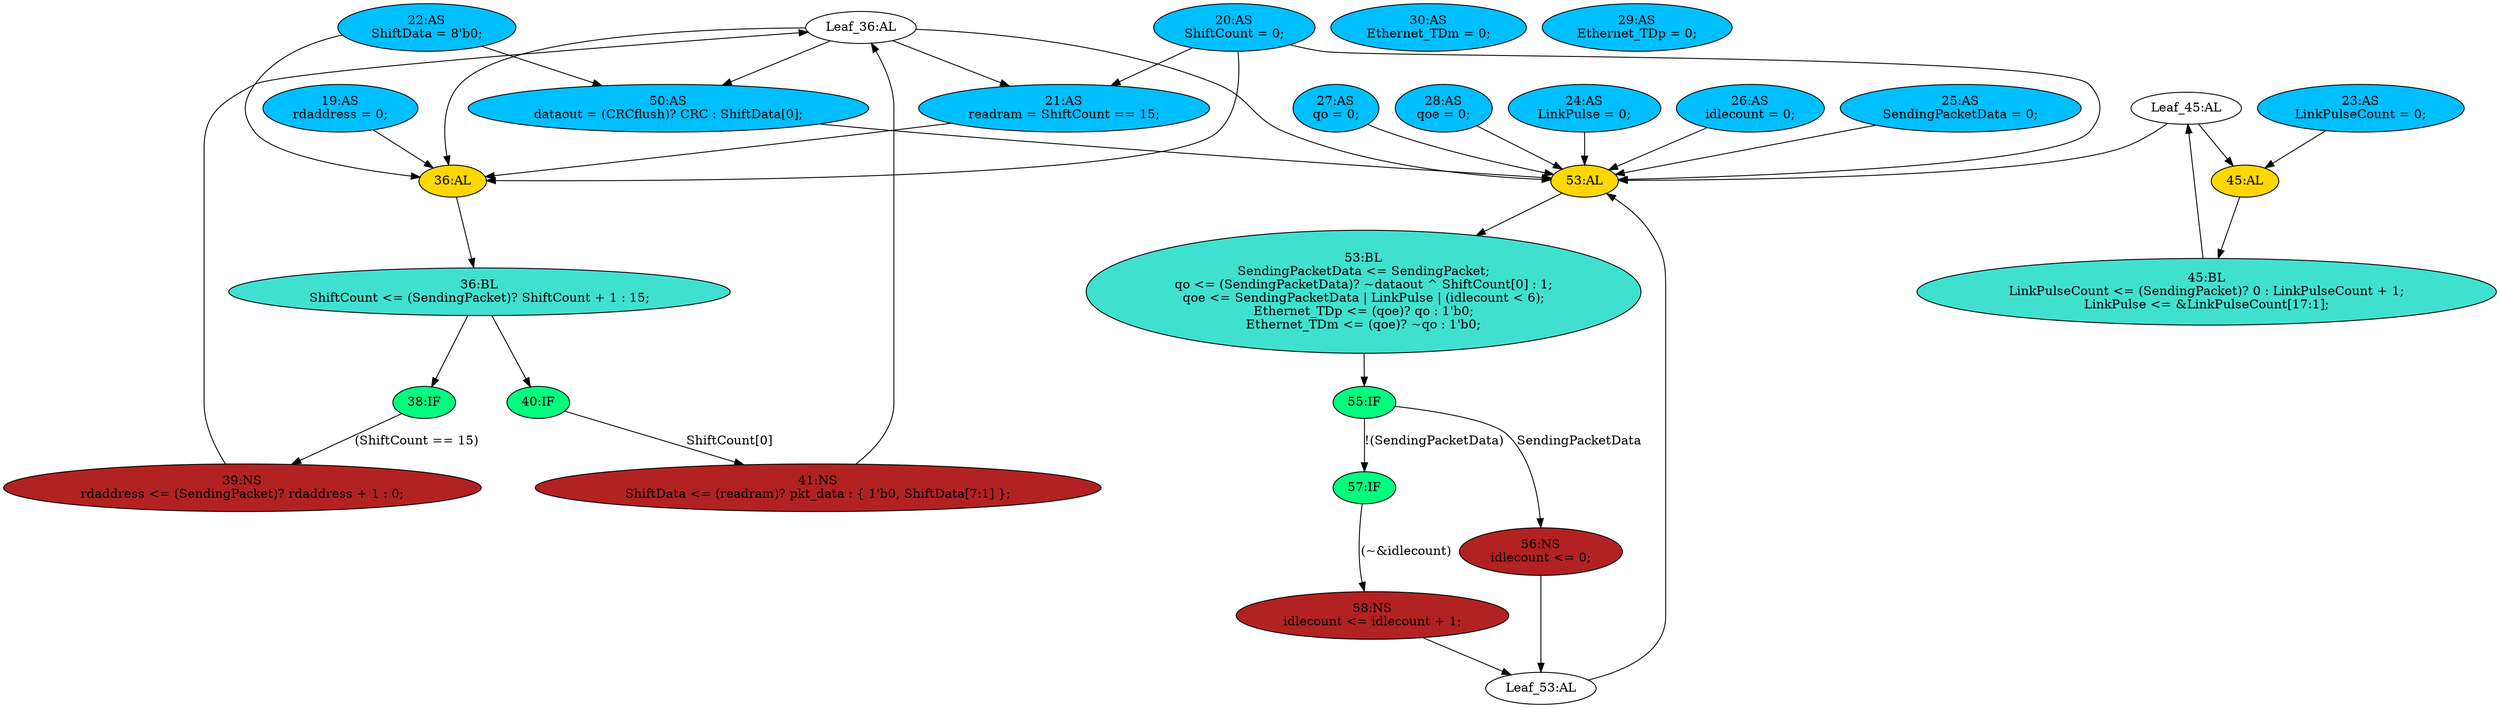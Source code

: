 strict digraph "compose( ,  )" {
	node [label="\N"];
	"Leaf_36:AL"	 [def_var="['ShiftCount', 'rdaddress', 'ShiftData']",
		label="Leaf_36:AL"];
	"36:AL"	 [ast="<pyverilog.vparser.ast.Always object at 0x7f4b0d41e610>",
		clk_sens=True,
		fillcolor=gold,
		label="36:AL",
		sens="['clk20']",
		statements="[]",
		style=filled,
		typ=Always,
		use_var="['pkt_data', 'readram', 'rdaddress', 'ShiftData', 'SendingPacket', 'ShiftCount']"];
	"Leaf_36:AL" -> "36:AL";
	"53:AL"	 [ast="<pyverilog.vparser.ast.Always object at 0x7f4b0d837c90>",
		clk_sens=True,
		fillcolor=gold,
		label="53:AL",
		sens="['clk20']",
		statements="[]",
		style=filled,
		typ=Always,
		use_var="['ShiftCount', 'idlecount', 'LinkPulse', 'SendingPacketData', 'qoe', 'dataout', 'SendingPacket', 'qo']"];
	"Leaf_36:AL" -> "53:AL";
	"50:AS"	 [ast="<pyverilog.vparser.ast.Assign object at 0x7f4b0d837ad0>",
		def_var="['dataout']",
		fillcolor=deepskyblue,
		label="50:AS
dataout = (CRCflush)? CRC : ShiftData[0];",
		statements="[]",
		style=filled,
		typ=Assign,
		use_var="['CRCflush', 'CRC', 'ShiftData']"];
	"Leaf_36:AL" -> "50:AS";
	"21:AS"	 [ast="<pyverilog.vparser.ast.Assign object at 0x7f4b0d879610>",
		def_var="['readram']",
		fillcolor=deepskyblue,
		label="21:AS
readram = ShiftCount == 15;",
		statements="[]",
		style=filled,
		typ=Assign,
		use_var="['ShiftCount']"];
	"Leaf_36:AL" -> "21:AS";
	"27:AS"	 [ast="<pyverilog.vparser.ast.Assign object at 0x7f4b0d6fcbd0>",
		def_var="['qo']",
		fillcolor=deepskyblue,
		label="27:AS
qo = 0;",
		statements="[]",
		style=filled,
		typ=Assign,
		use_var="[]"];
	"27:AS" -> "53:AL";
	"45:BL"	 [ast="<pyverilog.vparser.ast.Block object at 0x7f4b0d837590>",
		fillcolor=turquoise,
		label="45:BL
LinkPulseCount <= (SendingPacket)? 0 : LinkPulseCount + 1;
LinkPulse <= &LinkPulseCount[17:1];",
		statements="[<pyverilog.vparser.ast.NonblockingSubstitution object at 0x7f4b0d837410>, <pyverilog.vparser.ast.NonblockingSubstitution object \
at 0x7f4b0d8377d0>]",
		style=filled,
		typ=Block];
	"Leaf_45:AL"	 [def_var="['LinkPulse', 'LinkPulseCount']",
		label="Leaf_45:AL"];
	"45:BL" -> "Leaf_45:AL"	 [cond="[]",
		lineno=None];
	"30:AS"	 [ast="<pyverilog.vparser.ast.Assign object at 0x7f4b0d41e450>",
		def_var="['Ethernet_TDm']",
		fillcolor=deepskyblue,
		label="30:AS
Ethernet_TDm = 0;",
		statements="[]",
		style=filled,
		typ=Assign,
		use_var="[]"];
	"Leaf_45:AL" -> "53:AL";
	"45:AL"	 [ast="<pyverilog.vparser.ast.Always object at 0x7f4b0d837250>",
		clk_sens=True,
		fillcolor=gold,
		label="45:AL",
		sens="['clk20']",
		statements="[]",
		style=filled,
		typ=Always,
		use_var="['SendingPacket', 'LinkPulseCount']"];
	"Leaf_45:AL" -> "45:AL";
	"36:BL"	 [ast="<pyverilog.vparser.ast.Block object at 0x7f4b0d41ed50>",
		fillcolor=turquoise,
		label="36:BL
ShiftCount <= (SendingPacket)? ShiftCount + 1 : 15;",
		statements="[<pyverilog.vparser.ast.NonblockingSubstitution object at 0x7f4b0d41e810>]",
		style=filled,
		typ=Block];
	"36:AL" -> "36:BL"	 [cond="[]",
		lineno=None];
	"19:AS"	 [ast="<pyverilog.vparser.ast.Assign object at 0x7f4b0d845850>",
		def_var="['rdaddress']",
		fillcolor=deepskyblue,
		label="19:AS
rdaddress = 0;",
		statements="[]",
		style=filled,
		typ=Assign,
		use_var="[]"];
	"19:AS" -> "36:AL";
	"53:BL"	 [ast="<pyverilog.vparser.ast.Block object at 0x7f4b0d82dc90>",
		fillcolor=turquoise,
		label="53:BL
SendingPacketData <= SendingPacket;
qo <= (SendingPacketData)? ~dataout ^ ShiftCount[0] : 1;
qoe <= SendingPacketData | LinkPulse | (\
idlecount < 6);
Ethernet_TDp <= (qoe)? qo : 1'b0;
Ethernet_TDm <= (qoe)? ~qo : 1'b0;",
		statements="[<pyverilog.vparser.ast.NonblockingSubstitution object at 0x7f4b0d837e10>, <pyverilog.vparser.ast.NonblockingSubstitution object \
at 0x7f4b0d82d550>, <pyverilog.vparser.ast.NonblockingSubstitution object at 0x7f4b0d82d990>, <pyverilog.vparser.ast.NonblockingSubstitution \
object at 0x7f4b0d82dc10>, <pyverilog.vparser.ast.NonblockingSubstitution object at 0x7f4b0d82ded0>]",
		style=filled,
		typ=Block];
	"53:AL" -> "53:BL"	 [cond="[]",
		lineno=None];
	"50:AS" -> "53:AL";
	"58:NS"	 [ast="<pyverilog.vparser.ast.NonblockingSubstitution object at 0x7f4b0d82d450>",
		fillcolor=firebrick,
		label="58:NS
idlecount <= idlecount + 1;",
		statements="[<pyverilog.vparser.ast.NonblockingSubstitution object at 0x7f4b0d82d450>]",
		style=filled,
		typ=NonblockingSubstitution];
	"Leaf_53:AL"	 [def_var="['Ethernet_TDp', 'idlecount', 'SendingPacketData', 'qoe', 'Ethernet_TDm', 'qo']",
		label="Leaf_53:AL"];
	"58:NS" -> "Leaf_53:AL"	 [cond="[]",
		lineno=None];
	"38:IF"	 [ast="<pyverilog.vparser.ast.IfStatement object at 0x7f4b0d41ea10>",
		fillcolor=springgreen,
		label="38:IF",
		statements="[]",
		style=filled,
		typ=IfStatement];
	"39:NS"	 [ast="<pyverilog.vparser.ast.NonblockingSubstitution object at 0x7f4b0d41ec50>",
		fillcolor=firebrick,
		label="39:NS
rdaddress <= (SendingPacket)? rdaddress + 1 : 0;",
		statements="[<pyverilog.vparser.ast.NonblockingSubstitution object at 0x7f4b0d41ec50>]",
		style=filled,
		typ=NonblockingSubstitution];
	"38:IF" -> "39:NS"	 [cond="['ShiftCount']",
		label="(ShiftCount == 15)",
		lineno=38];
	"55:IF"	 [ast="<pyverilog.vparser.ast.IfStatement object at 0x7f4b0d82d0d0>",
		fillcolor=springgreen,
		label="55:IF",
		statements="[]",
		style=filled,
		typ=IfStatement];
	"57:IF"	 [ast="<pyverilog.vparser.ast.IfStatement object at 0x7f4b0d82d290>",
		fillcolor=springgreen,
		label="57:IF",
		statements="[]",
		style=filled,
		typ=IfStatement];
	"55:IF" -> "57:IF"	 [cond="['SendingPacketData']",
		label="!(SendingPacketData)",
		lineno=55];
	"56:NS"	 [ast="<pyverilog.vparser.ast.NonblockingSubstitution object at 0x7f4b0d82d110>",
		fillcolor=firebrick,
		label="56:NS
idlecount <= 0;",
		statements="[<pyverilog.vparser.ast.NonblockingSubstitution object at 0x7f4b0d82d110>]",
		style=filled,
		typ=NonblockingSubstitution];
	"55:IF" -> "56:NS"	 [cond="['SendingPacketData']",
		label=SendingPacketData,
		lineno=55];
	"45:AL" -> "45:BL"	 [cond="[]",
		lineno=None];
	"21:AS" -> "36:AL";
	"39:NS" -> "Leaf_36:AL"	 [cond="[]",
		lineno=None];
	"40:IF"	 [ast="<pyverilog.vparser.ast.IfStatement object at 0x7f4b0d41edd0>",
		fillcolor=springgreen,
		label="40:IF",
		statements="[]",
		style=filled,
		typ=IfStatement];
	"41:NS"	 [ast="<pyverilog.vparser.ast.NonblockingSubstitution object at 0x7f4b0d41ef50>",
		fillcolor=firebrick,
		label="41:NS
ShiftData <= (readram)? pkt_data : { 1'b0, ShiftData[7:1] };",
		statements="[<pyverilog.vparser.ast.NonblockingSubstitution object at 0x7f4b0d41ef50>]",
		style=filled,
		typ=NonblockingSubstitution];
	"40:IF" -> "41:NS"	 [cond="['ShiftCount']",
		label="ShiftCount[0]",
		lineno=40];
	"20:AS"	 [ast="<pyverilog.vparser.ast.Assign object at 0x7f4b0db91c90>",
		def_var="['ShiftCount']",
		fillcolor=deepskyblue,
		label="20:AS
ShiftCount = 0;",
		statements="[]",
		style=filled,
		typ=Assign,
		use_var="[]"];
	"20:AS" -> "36:AL";
	"20:AS" -> "53:AL";
	"20:AS" -> "21:AS";
	"22:AS"	 [ast="<pyverilog.vparser.ast.Assign object at 0x7f4b0d6fc910>",
		def_var="['ShiftData']",
		fillcolor=deepskyblue,
		label="22:AS
ShiftData = 8'b0;",
		statements="[]",
		style=filled,
		typ=Assign,
		use_var="[]"];
	"22:AS" -> "36:AL";
	"22:AS" -> "50:AS";
	"53:BL" -> "55:IF"	 [cond="[]",
		lineno=None];
	"28:AS"	 [ast="<pyverilog.vparser.ast.Assign object at 0x7f4b0d41e050>",
		def_var="['qoe']",
		fillcolor=deepskyblue,
		label="28:AS
qoe = 0;",
		statements="[]",
		style=filled,
		typ=Assign,
		use_var="[]"];
	"28:AS" -> "53:AL";
	"24:AS"	 [ast="<pyverilog.vparser.ast.Assign object at 0x7f4b0d6fc950>",
		def_var="['LinkPulse']",
		fillcolor=deepskyblue,
		label="24:AS
LinkPulse = 0;",
		statements="[]",
		style=filled,
		typ=Assign,
		use_var="[]"];
	"24:AS" -> "53:AL";
	"23:AS"	 [ast="<pyverilog.vparser.ast.Assign object at 0x7f4b0d6fcb50>",
		def_var="['LinkPulseCount']",
		fillcolor=deepskyblue,
		label="23:AS
LinkPulseCount = 0;",
		statements="[]",
		style=filled,
		typ=Assign,
		use_var="[]"];
	"23:AS" -> "45:AL";
	"57:IF" -> "58:NS"	 [cond="['idlecount']",
		label="(~&idlecount)",
		lineno=57];
	"56:NS" -> "Leaf_53:AL"	 [cond="[]",
		lineno=None];
	"Leaf_53:AL" -> "53:AL";
	"29:AS"	 [ast="<pyverilog.vparser.ast.Assign object at 0x7f4b0d41e250>",
		def_var="['Ethernet_TDp']",
		fillcolor=deepskyblue,
		label="29:AS
Ethernet_TDp = 0;",
		statements="[]",
		style=filled,
		typ=Assign,
		use_var="[]"];
	"26:AS"	 [ast="<pyverilog.vparser.ast.Assign object at 0x7f4b0d6fca10>",
		def_var="['idlecount']",
		fillcolor=deepskyblue,
		label="26:AS
idlecount = 0;",
		statements="[]",
		style=filled,
		typ=Assign,
		use_var="[]"];
	"26:AS" -> "53:AL";
	"36:BL" -> "38:IF"	 [cond="[]",
		lineno=None];
	"36:BL" -> "40:IF"	 [cond="[]",
		lineno=None];
	"41:NS" -> "Leaf_36:AL"	 [cond="[]",
		lineno=None];
	"25:AS"	 [ast="<pyverilog.vparser.ast.Assign object at 0x7f4b0d6fc3d0>",
		def_var="['SendingPacketData']",
		fillcolor=deepskyblue,
		label="25:AS
SendingPacketData = 0;",
		statements="[]",
		style=filled,
		typ=Assign,
		use_var="[]"];
	"25:AS" -> "53:AL";
}
